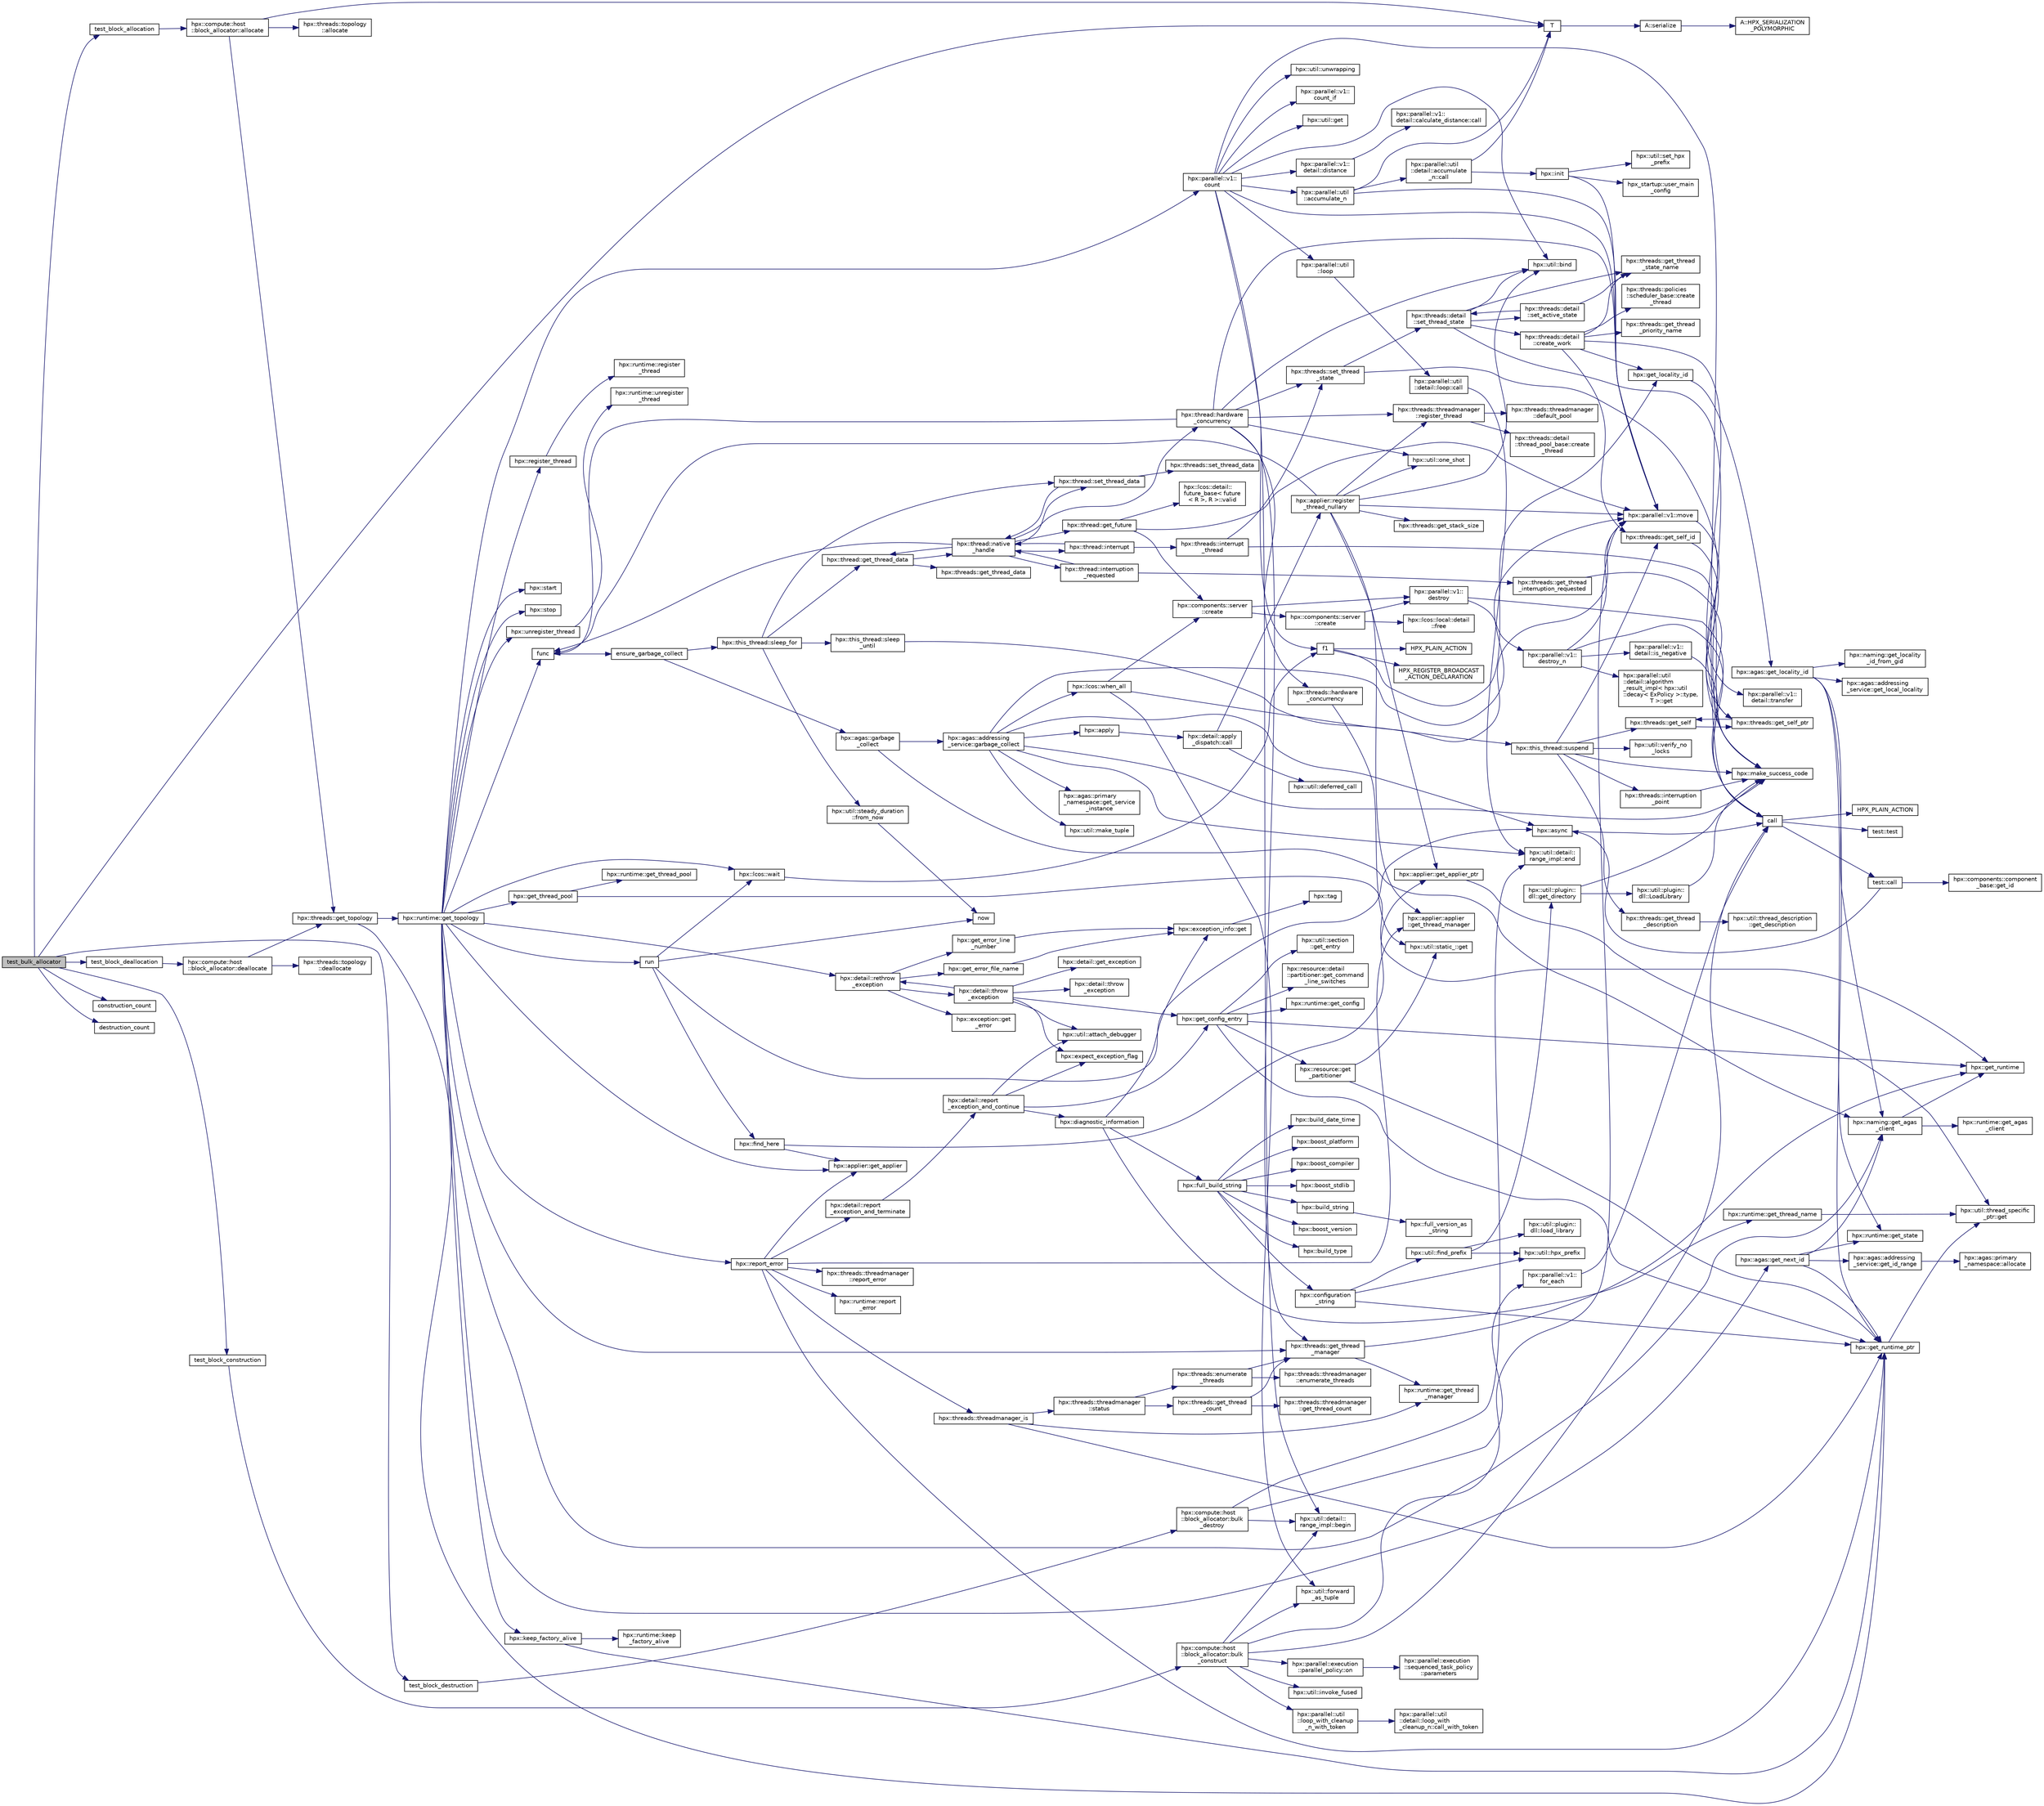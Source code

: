 digraph "test_bulk_allocator"
{
  edge [fontname="Helvetica",fontsize="10",labelfontname="Helvetica",labelfontsize="10"];
  node [fontname="Helvetica",fontsize="10",shape=record];
  rankdir="LR";
  Node396 [label="test_bulk_allocator",height=0.2,width=0.4,color="black", fillcolor="grey75", style="filled", fontcolor="black"];
  Node396 -> Node397 [color="midnightblue",fontsize="10",style="solid",fontname="Helvetica"];
  Node397 [label="T",height=0.2,width=0.4,color="black", fillcolor="white", style="filled",URL="$db/d33/polymorphic__semiintrusive__template_8cpp.html#ad187658f9cb91c1312b39ae7e896f1ea"];
  Node397 -> Node398 [color="midnightblue",fontsize="10",style="solid",fontname="Helvetica"];
  Node398 [label="A::serialize",height=0.2,width=0.4,color="black", fillcolor="white", style="filled",URL="$d7/da0/struct_a.html#a5f5c287cf471e274ed9dda0da1592212"];
  Node398 -> Node399 [color="midnightblue",fontsize="10",style="solid",fontname="Helvetica"];
  Node399 [label="A::HPX_SERIALIZATION\l_POLYMORPHIC",height=0.2,width=0.4,color="black", fillcolor="white", style="filled",URL="$d7/da0/struct_a.html#ada978cc156cebbafddb1f3aa4c01918c"];
  Node396 -> Node400 [color="midnightblue",fontsize="10",style="solid",fontname="Helvetica"];
  Node400 [label="test_block_allocation",height=0.2,width=0.4,color="black", fillcolor="white", style="filled",URL="$dc/d4a/block__allocator_8cpp.html#a7724967e3eafa4b9cfd8f80dad98af00"];
  Node400 -> Node401 [color="midnightblue",fontsize="10",style="solid",fontname="Helvetica"];
  Node401 [label="hpx::compute::host\l::block_allocator::allocate",height=0.2,width=0.4,color="black", fillcolor="white", style="filled",URL="$d2/de8/structhpx_1_1compute_1_1host_1_1block__allocator.html#a4e7e43af2aebdd6b603730bc1e5bdd7c"];
  Node401 -> Node402 [color="midnightblue",fontsize="10",style="solid",fontname="Helvetica"];
  Node402 [label="hpx::threads::get_topology",height=0.2,width=0.4,color="black", fillcolor="white", style="filled",URL="$d7/d28/namespacehpx_1_1threads.html#a2d22148118979eb7cad63c6ae4cab1c7"];
  Node402 -> Node403 [color="midnightblue",fontsize="10",style="solid",fontname="Helvetica"];
  Node403 [label="hpx::get_runtime_ptr",height=0.2,width=0.4,color="black", fillcolor="white", style="filled",URL="$d8/d83/namespacehpx.html#af29daf2bb3e01b4d6495a1742b6cce64"];
  Node403 -> Node404 [color="midnightblue",fontsize="10",style="solid",fontname="Helvetica"];
  Node404 [label="hpx::util::thread_specific\l_ptr::get",height=0.2,width=0.4,color="black", fillcolor="white", style="filled",URL="$d4/d4c/structhpx_1_1util_1_1thread__specific__ptr.html#a3b27d8520710478aa41d1f74206bdba9"];
  Node402 -> Node405 [color="midnightblue",fontsize="10",style="solid",fontname="Helvetica"];
  Node405 [label="hpx::runtime::get_topology",height=0.2,width=0.4,color="black", fillcolor="white", style="filled",URL="$d0/d7b/classhpx_1_1runtime.html#aa55a57060c6d0c1ea5ce4e6ef818526e"];
  Node405 -> Node406 [color="midnightblue",fontsize="10",style="solid",fontname="Helvetica"];
  Node406 [label="run",height=0.2,width=0.4,color="black", fillcolor="white", style="filled",URL="$df/d90/qt_8cpp.html#a7e15a887e130d217ac6841a6b3409c88"];
  Node406 -> Node407 [color="midnightblue",fontsize="10",style="solid",fontname="Helvetica"];
  Node407 [label="hpx::async",height=0.2,width=0.4,color="black", fillcolor="white", style="filled",URL="$d8/d83/namespacehpx.html#acb7d8e37b73b823956ce144f9a57eaa4"];
  Node407 -> Node408 [color="midnightblue",fontsize="10",style="solid",fontname="Helvetica"];
  Node408 [label="call",height=0.2,width=0.4,color="black", fillcolor="white", style="filled",URL="$d2/d67/promise__1620_8cpp.html#a58357f0b82bc761e1d0b9091ed563a70"];
  Node408 -> Node409 [color="midnightblue",fontsize="10",style="solid",fontname="Helvetica"];
  Node409 [label="test::test",height=0.2,width=0.4,color="black", fillcolor="white", style="filled",URL="$d8/d89/structtest.html#ab42d5ece712d716b04cb3f686f297a26"];
  Node408 -> Node410 [color="midnightblue",fontsize="10",style="solid",fontname="Helvetica"];
  Node410 [label="HPX_PLAIN_ACTION",height=0.2,width=0.4,color="black", fillcolor="white", style="filled",URL="$d2/d67/promise__1620_8cpp.html#ab96aab827a4b1fcaf66cfe0ba83fef23"];
  Node408 -> Node411 [color="midnightblue",fontsize="10",style="solid",fontname="Helvetica"];
  Node411 [label="test::call",height=0.2,width=0.4,color="black", fillcolor="white", style="filled",URL="$d8/d89/structtest.html#aeb29e7ed6518b9426ccf1344c52620ae"];
  Node411 -> Node407 [color="midnightblue",fontsize="10",style="solid",fontname="Helvetica"];
  Node411 -> Node412 [color="midnightblue",fontsize="10",style="solid",fontname="Helvetica"];
  Node412 [label="hpx::components::component\l_base::get_id",height=0.2,width=0.4,color="black", fillcolor="white", style="filled",URL="$d2/de6/classhpx_1_1components_1_1component__base.html#a4c8fd93514039bdf01c48d66d82b19cd"];
  Node406 -> Node413 [color="midnightblue",fontsize="10",style="solid",fontname="Helvetica"];
  Node413 [label="hpx::find_here",height=0.2,width=0.4,color="black", fillcolor="white", style="filled",URL="$d8/d83/namespacehpx.html#af07c1b6e26bcdfb1138643a1a2133cf4",tooltip="Return the global id representing this locality. "];
  Node413 -> Node414 [color="midnightblue",fontsize="10",style="solid",fontname="Helvetica"];
  Node414 [label="hpx::applier::get_applier_ptr",height=0.2,width=0.4,color="black", fillcolor="white", style="filled",URL="$d8/dcb/namespacehpx_1_1applier.html#a617483cf2b77ad3a0aa428ade7b35299"];
  Node414 -> Node404 [color="midnightblue",fontsize="10",style="solid",fontname="Helvetica"];
  Node413 -> Node415 [color="midnightblue",fontsize="10",style="solid",fontname="Helvetica"];
  Node415 [label="hpx::applier::get_applier",height=0.2,width=0.4,color="black", fillcolor="white", style="filled",URL="$d8/dcb/namespacehpx_1_1applier.html#aba1147ab54a476403b37f20a39b1e239"];
  Node406 -> Node416 [color="midnightblue",fontsize="10",style="solid",fontname="Helvetica"];
  Node416 [label="now",height=0.2,width=0.4,color="black", fillcolor="white", style="filled",URL="$de/db3/1d__stencil__1__omp_8cpp.html#a89e9667753dccfac455bd37a7a3a7b16"];
  Node406 -> Node417 [color="midnightblue",fontsize="10",style="solid",fontname="Helvetica"];
  Node417 [label="hpx::lcos::wait",height=0.2,width=0.4,color="black", fillcolor="white", style="filled",URL="$d2/dc9/namespacehpx_1_1lcos.html#afff729d1ecad56e04dee234689931b12"];
  Node417 -> Node418 [color="midnightblue",fontsize="10",style="solid",fontname="Helvetica"];
  Node418 [label="f1",height=0.2,width=0.4,color="black", fillcolor="white", style="filled",URL="$d8/d8b/broadcast_8cpp.html#a1751fbd41f2529b84514a9dbd767959a"];
  Node418 -> Node419 [color="midnightblue",fontsize="10",style="solid",fontname="Helvetica"];
  Node419 [label="hpx::get_locality_id",height=0.2,width=0.4,color="black", fillcolor="white", style="filled",URL="$d8/d83/namespacehpx.html#a158d7c54a657bb364c1704033010697b",tooltip="Return the number of the locality this function is being called from. "];
  Node419 -> Node420 [color="midnightblue",fontsize="10",style="solid",fontname="Helvetica"];
  Node420 [label="hpx::agas::get_locality_id",height=0.2,width=0.4,color="black", fillcolor="white", style="filled",URL="$dc/d54/namespacehpx_1_1agas.html#a491cc2ddecdf0f1a9129900caa6a4d3e"];
  Node420 -> Node403 [color="midnightblue",fontsize="10",style="solid",fontname="Helvetica"];
  Node420 -> Node421 [color="midnightblue",fontsize="10",style="solid",fontname="Helvetica"];
  Node421 [label="hpx::runtime::get_state",height=0.2,width=0.4,color="black", fillcolor="white", style="filled",URL="$d0/d7b/classhpx_1_1runtime.html#ab405f80e060dac95d624520f38b0524c"];
  Node420 -> Node422 [color="midnightblue",fontsize="10",style="solid",fontname="Helvetica"];
  Node422 [label="hpx::naming::get_agas\l_client",height=0.2,width=0.4,color="black", fillcolor="white", style="filled",URL="$d4/dc9/namespacehpx_1_1naming.html#a0408fffd5d34b620712a801b0ae3b032"];
  Node422 -> Node423 [color="midnightblue",fontsize="10",style="solid",fontname="Helvetica"];
  Node423 [label="hpx::get_runtime",height=0.2,width=0.4,color="black", fillcolor="white", style="filled",URL="$d8/d83/namespacehpx.html#aef902cc6c7dd3b9fbadf34d1e850a070"];
  Node422 -> Node424 [color="midnightblue",fontsize="10",style="solid",fontname="Helvetica"];
  Node424 [label="hpx::runtime::get_agas\l_client",height=0.2,width=0.4,color="black", fillcolor="white", style="filled",URL="$d0/d7b/classhpx_1_1runtime.html#aeb5dddd30d6b9861669af8ad44d1a96a"];
  Node420 -> Node425 [color="midnightblue",fontsize="10",style="solid",fontname="Helvetica"];
  Node425 [label="hpx::agas::addressing\l_service::get_local_locality",height=0.2,width=0.4,color="black", fillcolor="white", style="filled",URL="$db/d58/structhpx_1_1agas_1_1addressing__service.html#ab52c19a37c2a7a006c6c15f90ad0539c"];
  Node420 -> Node426 [color="midnightblue",fontsize="10",style="solid",fontname="Helvetica"];
  Node426 [label="hpx::naming::get_locality\l_id_from_gid",height=0.2,width=0.4,color="black", fillcolor="white", style="filled",URL="$d4/dc9/namespacehpx_1_1naming.html#a7fd43037784560bd04fda9b49e33529f"];
  Node418 -> Node427 [color="midnightblue",fontsize="10",style="solid",fontname="Helvetica"];
  Node427 [label="HPX_PLAIN_ACTION",height=0.2,width=0.4,color="black", fillcolor="white", style="filled",URL="$d8/d8b/broadcast_8cpp.html#a19685a0394ce6a99351f7a679f6eeefc"];
  Node418 -> Node428 [color="midnightblue",fontsize="10",style="solid",fontname="Helvetica"];
  Node428 [label="HPX_REGISTER_BROADCAST\l_ACTION_DECLARATION",height=0.2,width=0.4,color="black", fillcolor="white", style="filled",URL="$d7/d38/addressing__service_8cpp.html#a573d764d9cb34eec46a4bdffcf07875f"];
  Node405 -> Node429 [color="midnightblue",fontsize="10",style="solid",fontname="Helvetica"];
  Node429 [label="func",height=0.2,width=0.4,color="black", fillcolor="white", style="filled",URL="$d8/dfd/id__type__ref__counting__1032_8cpp.html#ab811b86ea5107ffb3351fcaa29d2c652"];
  Node429 -> Node430 [color="midnightblue",fontsize="10",style="solid",fontname="Helvetica"];
  Node430 [label="ensure_garbage_collect",height=0.2,width=0.4,color="black", fillcolor="white", style="filled",URL="$d8/dfd/id__type__ref__counting__1032_8cpp.html#a5264b94bf7c262ac0e521fb290d476d5"];
  Node430 -> Node431 [color="midnightblue",fontsize="10",style="solid",fontname="Helvetica"];
  Node431 [label="hpx::this_thread::sleep_for",height=0.2,width=0.4,color="black", fillcolor="white", style="filled",URL="$d9/d52/namespacehpx_1_1this__thread.html#afc042a5a5fa52eef2d1d177a343435cf"];
  Node431 -> Node432 [color="midnightblue",fontsize="10",style="solid",fontname="Helvetica"];
  Node432 [label="hpx::this_thread::sleep\l_until",height=0.2,width=0.4,color="black", fillcolor="white", style="filled",URL="$d9/d52/namespacehpx_1_1this__thread.html#ae12a853980115b23ff0ab8ca06622658"];
  Node432 -> Node433 [color="midnightblue",fontsize="10",style="solid",fontname="Helvetica"];
  Node433 [label="hpx::this_thread::suspend",height=0.2,width=0.4,color="black", fillcolor="white", style="filled",URL="$d9/d52/namespacehpx_1_1this__thread.html#aca220026fb3014c0881d129fe31c0073"];
  Node433 -> Node434 [color="midnightblue",fontsize="10",style="solid",fontname="Helvetica"];
  Node434 [label="hpx::threads::get_self",height=0.2,width=0.4,color="black", fillcolor="white", style="filled",URL="$d7/d28/namespacehpx_1_1threads.html#a07daf4d6d29233f20d66d41ab7b5b8e8"];
  Node434 -> Node435 [color="midnightblue",fontsize="10",style="solid",fontname="Helvetica"];
  Node435 [label="hpx::threads::get_self_ptr",height=0.2,width=0.4,color="black", fillcolor="white", style="filled",URL="$d7/d28/namespacehpx_1_1threads.html#a22877ae347ad884cde3a51397dad6c53"];
  Node435 -> Node434 [color="midnightblue",fontsize="10",style="solid",fontname="Helvetica"];
  Node433 -> Node436 [color="midnightblue",fontsize="10",style="solid",fontname="Helvetica"];
  Node436 [label="hpx::threads::get_self_id",height=0.2,width=0.4,color="black", fillcolor="white", style="filled",URL="$d7/d28/namespacehpx_1_1threads.html#afafe0f900b9fac3d4ed3c747625c1cfe"];
  Node436 -> Node435 [color="midnightblue",fontsize="10",style="solid",fontname="Helvetica"];
  Node433 -> Node437 [color="midnightblue",fontsize="10",style="solid",fontname="Helvetica"];
  Node437 [label="hpx::threads::interruption\l_point",height=0.2,width=0.4,color="black", fillcolor="white", style="filled",URL="$d7/d28/namespacehpx_1_1threads.html#ada6ec56a12b050707311d8c628089059"];
  Node437 -> Node438 [color="midnightblue",fontsize="10",style="solid",fontname="Helvetica"];
  Node438 [label="hpx::make_success_code",height=0.2,width=0.4,color="black", fillcolor="white", style="filled",URL="$d8/d83/namespacehpx.html#a0e8512a8f49e2a6c8185061181419d8f",tooltip="Returns error_code(hpx::success, \"success\", mode). "];
  Node433 -> Node439 [color="midnightblue",fontsize="10",style="solid",fontname="Helvetica"];
  Node439 [label="hpx::util::verify_no\l_locks",height=0.2,width=0.4,color="black", fillcolor="white", style="filled",URL="$df/dad/namespacehpx_1_1util.html#ae0e1837ee6f09b79b26c2e788d2e9fc9"];
  Node433 -> Node440 [color="midnightblue",fontsize="10",style="solid",fontname="Helvetica"];
  Node440 [label="hpx::threads::get_thread\l_description",height=0.2,width=0.4,color="black", fillcolor="white", style="filled",URL="$d7/d28/namespacehpx_1_1threads.html#a42fc18a7a680f4e8bc633a4b4c956701"];
  Node440 -> Node441 [color="midnightblue",fontsize="10",style="solid",fontname="Helvetica"];
  Node441 [label="hpx::util::thread_description\l::get_description",height=0.2,width=0.4,color="black", fillcolor="white", style="filled",URL="$df/d9e/structhpx_1_1util_1_1thread__description.html#a8c834e14eca6eb228188022577f9f952"];
  Node433 -> Node438 [color="midnightblue",fontsize="10",style="solid",fontname="Helvetica"];
  Node431 -> Node442 [color="midnightblue",fontsize="10",style="solid",fontname="Helvetica"];
  Node442 [label="hpx::util::steady_duration\l::from_now",height=0.2,width=0.4,color="black", fillcolor="white", style="filled",URL="$d9/d4f/classhpx_1_1util_1_1steady__duration.html#a0132206d767cd0f7395507b40111a153"];
  Node442 -> Node416 [color="midnightblue",fontsize="10",style="solid",fontname="Helvetica"];
  Node431 -> Node443 [color="midnightblue",fontsize="10",style="solid",fontname="Helvetica"];
  Node443 [label="hpx::thread::get_thread_data",height=0.2,width=0.4,color="black", fillcolor="white", style="filled",URL="$de/d9b/classhpx_1_1thread.html#a4535ef82cec3b953d2c941d20e3e3904"];
  Node443 -> Node444 [color="midnightblue",fontsize="10",style="solid",fontname="Helvetica"];
  Node444 [label="hpx::threads::get_thread_data",height=0.2,width=0.4,color="black", fillcolor="white", style="filled",URL="$d7/d28/namespacehpx_1_1threads.html#a8737931ff6303807225f735b2b384ae4"];
  Node443 -> Node445 [color="midnightblue",fontsize="10",style="solid",fontname="Helvetica"];
  Node445 [label="hpx::thread::native\l_handle",height=0.2,width=0.4,color="black", fillcolor="white", style="filled",URL="$de/d9b/classhpx_1_1thread.html#acf48190d264ab64c1c4ec99d0b421b5a"];
  Node445 -> Node446 [color="midnightblue",fontsize="10",style="solid",fontname="Helvetica"];
  Node446 [label="hpx::thread::hardware\l_concurrency",height=0.2,width=0.4,color="black", fillcolor="white", style="filled",URL="$de/d9b/classhpx_1_1thread.html#a8e4fff210e02485ba493bc3a2a956c03"];
  Node446 -> Node447 [color="midnightblue",fontsize="10",style="solid",fontname="Helvetica"];
  Node447 [label="hpx::threads::hardware\l_concurrency",height=0.2,width=0.4,color="black", fillcolor="white", style="filled",URL="$d7/d28/namespacehpx_1_1threads.html#aa8752a235478d2ad7b5ac467b63ab527"];
  Node447 -> Node448 [color="midnightblue",fontsize="10",style="solid",fontname="Helvetica"];
  Node448 [label="hpx::util::static_::get",height=0.2,width=0.4,color="black", fillcolor="white", style="filled",URL="$d3/dbb/structhpx_1_1util_1_1static__.html#a2967c633948a3bf17a3b5405ef5a8318"];
  Node446 -> Node429 [color="midnightblue",fontsize="10",style="solid",fontname="Helvetica"];
  Node446 -> Node449 [color="midnightblue",fontsize="10",style="solid",fontname="Helvetica"];
  Node449 [label="hpx::util::bind",height=0.2,width=0.4,color="black", fillcolor="white", style="filled",URL="$df/dad/namespacehpx_1_1util.html#ad844caedf82a0173d6909d910c3e48c6"];
  Node446 -> Node450 [color="midnightblue",fontsize="10",style="solid",fontname="Helvetica"];
  Node450 [label="hpx::util::one_shot",height=0.2,width=0.4,color="black", fillcolor="white", style="filled",URL="$df/dad/namespacehpx_1_1util.html#a273e61be42a72415291e0ec0a4f28c7a"];
  Node446 -> Node451 [color="midnightblue",fontsize="10",style="solid",fontname="Helvetica"];
  Node451 [label="hpx::parallel::v1::move",height=0.2,width=0.4,color="black", fillcolor="white", style="filled",URL="$db/db9/namespacehpx_1_1parallel_1_1v1.html#aa7c4ede081ce786c9d1eb1adff495cfc"];
  Node451 -> Node452 [color="midnightblue",fontsize="10",style="solid",fontname="Helvetica"];
  Node452 [label="hpx::parallel::v1::\ldetail::transfer",height=0.2,width=0.4,color="black", fillcolor="white", style="filled",URL="$d2/ddd/namespacehpx_1_1parallel_1_1v1_1_1detail.html#ab1b56a05e1885ca7cc7ffa1804dd2f3c"];
  Node446 -> Node453 [color="midnightblue",fontsize="10",style="solid",fontname="Helvetica"];
  Node453 [label="hpx::threads::get_thread\l_manager",height=0.2,width=0.4,color="black", fillcolor="white", style="filled",URL="$d7/d28/namespacehpx_1_1threads.html#a076973c3a53beadde7d967e22c4f6cce"];
  Node453 -> Node423 [color="midnightblue",fontsize="10",style="solid",fontname="Helvetica"];
  Node453 -> Node454 [color="midnightblue",fontsize="10",style="solid",fontname="Helvetica"];
  Node454 [label="hpx::runtime::get_thread\l_manager",height=0.2,width=0.4,color="black", fillcolor="white", style="filled",URL="$d0/d7b/classhpx_1_1runtime.html#a865b12d57fcd44a8d3dda3e35414f563"];
  Node446 -> Node455 [color="midnightblue",fontsize="10",style="solid",fontname="Helvetica"];
  Node455 [label="hpx::threads::threadmanager\l::register_thread",height=0.2,width=0.4,color="black", fillcolor="white", style="filled",URL="$d5/daa/classhpx_1_1threads_1_1threadmanager.html#a7f79c7578e08a60ca45eb276ce8133d8"];
  Node455 -> Node456 [color="midnightblue",fontsize="10",style="solid",fontname="Helvetica"];
  Node456 [label="hpx::threads::threadmanager\l::default_pool",height=0.2,width=0.4,color="black", fillcolor="white", style="filled",URL="$d5/daa/classhpx_1_1threads_1_1threadmanager.html#a851f067d03b5dd1c5e6a9a6a841e05df"];
  Node455 -> Node457 [color="midnightblue",fontsize="10",style="solid",fontname="Helvetica"];
  Node457 [label="hpx::threads::detail\l::thread_pool_base::create\l_thread",height=0.2,width=0.4,color="black", fillcolor="white", style="filled",URL="$de/dae/classhpx_1_1threads_1_1detail_1_1thread__pool__base.html#ad35d3779eef6f4528e62a26d71b34b34"];
  Node446 -> Node458 [color="midnightblue",fontsize="10",style="solid",fontname="Helvetica"];
  Node458 [label="hpx::threads::set_thread\l_state",height=0.2,width=0.4,color="black", fillcolor="white", style="filled",URL="$d7/d28/namespacehpx_1_1threads.html#ac0690ad16ad778bcc79dcd727cc33025",tooltip="Set the thread state of the thread referenced by the thread_id id. "];
  Node458 -> Node438 [color="midnightblue",fontsize="10",style="solid",fontname="Helvetica"];
  Node458 -> Node459 [color="midnightblue",fontsize="10",style="solid",fontname="Helvetica"];
  Node459 [label="hpx::threads::detail\l::set_thread_state",height=0.2,width=0.4,color="black", fillcolor="white", style="filled",URL="$d2/dd1/namespacehpx_1_1threads_1_1detail.html#af85ddc854c4a149bf1738eb1b111b9ab"];
  Node459 -> Node460 [color="midnightblue",fontsize="10",style="solid",fontname="Helvetica"];
  Node460 [label="hpx::threads::get_thread\l_state_name",height=0.2,width=0.4,color="black", fillcolor="white", style="filled",URL="$d7/d28/namespacehpx_1_1threads.html#a26f91ea8d2195f165c033241c5cd11db"];
  Node459 -> Node438 [color="midnightblue",fontsize="10",style="solid",fontname="Helvetica"];
  Node459 -> Node449 [color="midnightblue",fontsize="10",style="solid",fontname="Helvetica"];
  Node459 -> Node461 [color="midnightblue",fontsize="10",style="solid",fontname="Helvetica"];
  Node461 [label="hpx::threads::detail\l::set_active_state",height=0.2,width=0.4,color="black", fillcolor="white", style="filled",URL="$d2/dd1/namespacehpx_1_1threads_1_1detail.html#a45884a5bf04ad66a4f259231a3947e76"];
  Node461 -> Node460 [color="midnightblue",fontsize="10",style="solid",fontname="Helvetica"];
  Node461 -> Node459 [color="midnightblue",fontsize="10",style="solid",fontname="Helvetica"];
  Node459 -> Node462 [color="midnightblue",fontsize="10",style="solid",fontname="Helvetica"];
  Node462 [label="hpx::threads::detail\l::create_work",height=0.2,width=0.4,color="black", fillcolor="white", style="filled",URL="$d2/dd1/namespacehpx_1_1threads_1_1detail.html#ae22384a3c1b1a1940032fad068fb54b1"];
  Node462 -> Node460 [color="midnightblue",fontsize="10",style="solid",fontname="Helvetica"];
  Node462 -> Node463 [color="midnightblue",fontsize="10",style="solid",fontname="Helvetica"];
  Node463 [label="hpx::threads::get_thread\l_priority_name",height=0.2,width=0.4,color="black", fillcolor="white", style="filled",URL="$d7/d28/namespacehpx_1_1threads.html#a9c6b2fec0c1cf5b06ff83ce756ca6d42"];
  Node462 -> Node435 [color="midnightblue",fontsize="10",style="solid",fontname="Helvetica"];
  Node462 -> Node436 [color="midnightblue",fontsize="10",style="solid",fontname="Helvetica"];
  Node462 -> Node419 [color="midnightblue",fontsize="10",style="solid",fontname="Helvetica"];
  Node462 -> Node464 [color="midnightblue",fontsize="10",style="solid",fontname="Helvetica"];
  Node464 [label="hpx::threads::policies\l::scheduler_base::create\l_thread",height=0.2,width=0.4,color="black", fillcolor="white", style="filled",URL="$dd/d7e/structhpx_1_1threads_1_1policies_1_1scheduler__base.html#ad3b05cd7f363cc8e8410ce368c3794e0"];
  Node445 -> Node465 [color="midnightblue",fontsize="10",style="solid",fontname="Helvetica"];
  Node465 [label="hpx::thread::interrupt",height=0.2,width=0.4,color="black", fillcolor="white", style="filled",URL="$de/d9b/classhpx_1_1thread.html#ac34d0d033aa743c476a79dbc2e1a8a39"];
  Node465 -> Node466 [color="midnightblue",fontsize="10",style="solid",fontname="Helvetica"];
  Node466 [label="hpx::threads::interrupt\l_thread",height=0.2,width=0.4,color="black", fillcolor="white", style="filled",URL="$d7/d28/namespacehpx_1_1threads.html#a6bdda1a2aab61b9b13d274b5155d7e73"];
  Node466 -> Node438 [color="midnightblue",fontsize="10",style="solid",fontname="Helvetica"];
  Node466 -> Node458 [color="midnightblue",fontsize="10",style="solid",fontname="Helvetica"];
  Node465 -> Node445 [color="midnightblue",fontsize="10",style="solid",fontname="Helvetica"];
  Node445 -> Node467 [color="midnightblue",fontsize="10",style="solid",fontname="Helvetica"];
  Node467 [label="hpx::thread::interruption\l_requested",height=0.2,width=0.4,color="black", fillcolor="white", style="filled",URL="$de/d9b/classhpx_1_1thread.html#a33276bb4c20bbb0b1978944e18ef71b8"];
  Node467 -> Node468 [color="midnightblue",fontsize="10",style="solid",fontname="Helvetica"];
  Node468 [label="hpx::threads::get_thread\l_interruption_requested",height=0.2,width=0.4,color="black", fillcolor="white", style="filled",URL="$d7/d28/namespacehpx_1_1threads.html#ae64a7fdb8b5c8bac7be0c8282672a03b"];
  Node468 -> Node438 [color="midnightblue",fontsize="10",style="solid",fontname="Helvetica"];
  Node467 -> Node445 [color="midnightblue",fontsize="10",style="solid",fontname="Helvetica"];
  Node445 -> Node469 [color="midnightblue",fontsize="10",style="solid",fontname="Helvetica"];
  Node469 [label="hpx::thread::get_future",height=0.2,width=0.4,color="black", fillcolor="white", style="filled",URL="$de/d9b/classhpx_1_1thread.html#a87fdb0d8da826366fc190ed224900a64"];
  Node469 -> Node470 [color="midnightblue",fontsize="10",style="solid",fontname="Helvetica"];
  Node470 [label="hpx::lcos::detail::\lfuture_base\< future\l\< R \>, R \>::valid",height=0.2,width=0.4,color="black", fillcolor="white", style="filled",URL="$d5/dd7/classhpx_1_1lcos_1_1detail_1_1future__base.html#aaf7beb7374815614363033bd96573e75"];
  Node469 -> Node471 [color="midnightblue",fontsize="10",style="solid",fontname="Helvetica"];
  Node471 [label="hpx::components::server\l::create",height=0.2,width=0.4,color="black", fillcolor="white", style="filled",URL="$d2/da2/namespacehpx_1_1components_1_1server.html#ac776c89f3d68ceb910e8cee9fa937ab4",tooltip="Create arrays of components using their default constructor. "];
  Node471 -> Node472 [color="midnightblue",fontsize="10",style="solid",fontname="Helvetica"];
  Node472 [label="hpx::components::server\l::create",height=0.2,width=0.4,color="black", fillcolor="white", style="filled",URL="$d2/da2/namespacehpx_1_1components_1_1server.html#a77d26de181c97b444565e230577981bd"];
  Node472 -> Node473 [color="midnightblue",fontsize="10",style="solid",fontname="Helvetica"];
  Node473 [label="hpx::lcos::local::detail\l::free",height=0.2,width=0.4,color="black", fillcolor="white", style="filled",URL="$d4/dcb/namespacehpx_1_1lcos_1_1local_1_1detail.html#a55a940f019734e9bb045dc123cd80e48"];
  Node472 -> Node474 [color="midnightblue",fontsize="10",style="solid",fontname="Helvetica"];
  Node474 [label="hpx::parallel::v1::\ldestroy",height=0.2,width=0.4,color="black", fillcolor="white", style="filled",URL="$db/db9/namespacehpx_1_1parallel_1_1v1.html#acf303558375048e8a7cc9a2c2e09477f"];
  Node474 -> Node408 [color="midnightblue",fontsize="10",style="solid",fontname="Helvetica"];
  Node474 -> Node475 [color="midnightblue",fontsize="10",style="solid",fontname="Helvetica"];
  Node475 [label="hpx::parallel::v1::\ldestroy_n",height=0.2,width=0.4,color="black", fillcolor="white", style="filled",URL="$db/db9/namespacehpx_1_1parallel_1_1v1.html#a71d0691132a300690163f5636bcd5bd3"];
  Node475 -> Node476 [color="midnightblue",fontsize="10",style="solid",fontname="Helvetica"];
  Node476 [label="hpx::parallel::v1::\ldetail::is_negative",height=0.2,width=0.4,color="black", fillcolor="white", style="filled",URL="$d2/ddd/namespacehpx_1_1parallel_1_1v1_1_1detail.html#adf2e40fc4b20ad0fd442ee3118a4d527"];
  Node476 -> Node408 [color="midnightblue",fontsize="10",style="solid",fontname="Helvetica"];
  Node475 -> Node477 [color="midnightblue",fontsize="10",style="solid",fontname="Helvetica"];
  Node477 [label="hpx::parallel::util\l::detail::algorithm\l_result_impl\< hpx::util\l::decay\< ExPolicy \>::type,\l T \>::get",height=0.2,width=0.4,color="black", fillcolor="white", style="filled",URL="$d2/d42/structhpx_1_1parallel_1_1util_1_1detail_1_1algorithm__result__impl.html#ab5b051e8ec74eff5e0e62fd63f5d377e"];
  Node475 -> Node451 [color="midnightblue",fontsize="10",style="solid",fontname="Helvetica"];
  Node475 -> Node408 [color="midnightblue",fontsize="10",style="solid",fontname="Helvetica"];
  Node471 -> Node474 [color="midnightblue",fontsize="10",style="solid",fontname="Helvetica"];
  Node469 -> Node451 [color="midnightblue",fontsize="10",style="solid",fontname="Helvetica"];
  Node445 -> Node443 [color="midnightblue",fontsize="10",style="solid",fontname="Helvetica"];
  Node445 -> Node478 [color="midnightblue",fontsize="10",style="solid",fontname="Helvetica"];
  Node478 [label="hpx::thread::set_thread_data",height=0.2,width=0.4,color="black", fillcolor="white", style="filled",URL="$de/d9b/classhpx_1_1thread.html#a7317a3cf5251f3b33c990449570d4cea"];
  Node478 -> Node479 [color="midnightblue",fontsize="10",style="solid",fontname="Helvetica"];
  Node479 [label="hpx::threads::set_thread_data",height=0.2,width=0.4,color="black", fillcolor="white", style="filled",URL="$d7/d28/namespacehpx_1_1threads.html#a00a625acc149fce3ae38e4340454acf7"];
  Node478 -> Node445 [color="midnightblue",fontsize="10",style="solid",fontname="Helvetica"];
  Node445 -> Node429 [color="midnightblue",fontsize="10",style="solid",fontname="Helvetica"];
  Node431 -> Node478 [color="midnightblue",fontsize="10",style="solid",fontname="Helvetica"];
  Node430 -> Node480 [color="midnightblue",fontsize="10",style="solid",fontname="Helvetica"];
  Node480 [label="hpx::agas::garbage\l_collect",height=0.2,width=0.4,color="black", fillcolor="white", style="filled",URL="$dc/d54/namespacehpx_1_1agas.html#a951337adc4f9bd6df00a50737468e911"];
  Node480 -> Node422 [color="midnightblue",fontsize="10",style="solid",fontname="Helvetica"];
  Node480 -> Node481 [color="midnightblue",fontsize="10",style="solid",fontname="Helvetica"];
  Node481 [label="hpx::agas::addressing\l_service::garbage_collect",height=0.2,width=0.4,color="black", fillcolor="white", style="filled",URL="$db/d58/structhpx_1_1agas_1_1addressing__service.html#a87dcae0eacf6e62d5103ebf516d86f63"];
  Node481 -> Node438 [color="midnightblue",fontsize="10",style="solid",fontname="Helvetica"];
  Node481 -> Node482 [color="midnightblue",fontsize="10",style="solid",fontname="Helvetica"];
  Node482 [label="hpx::agas::primary\l_namespace::get_service\l_instance",height=0.2,width=0.4,color="black", fillcolor="white", style="filled",URL="$d1/d43/structhpx_1_1agas_1_1primary__namespace.html#a7630ff0f30ff8c23b13b4672c5350e2e"];
  Node481 -> Node483 [color="midnightblue",fontsize="10",style="solid",fontname="Helvetica"];
  Node483 [label="hpx::util::make_tuple",height=0.2,width=0.4,color="black", fillcolor="white", style="filled",URL="$df/dad/namespacehpx_1_1util.html#a06fa74211a987d208e013f400a9f5328"];
  Node481 -> Node484 [color="midnightblue",fontsize="10",style="solid",fontname="Helvetica"];
  Node484 [label="hpx::util::detail::\lrange_impl::end",height=0.2,width=0.4,color="black", fillcolor="white", style="filled",URL="$d4/d4a/namespacehpx_1_1util_1_1detail_1_1range__impl.html#afb2ea48b0902f52ee4d8b764807b4316"];
  Node481 -> Node485 [color="midnightblue",fontsize="10",style="solid",fontname="Helvetica"];
  Node485 [label="hpx::apply",height=0.2,width=0.4,color="black", fillcolor="white", style="filled",URL="$d8/d83/namespacehpx.html#aa87762f0db0731d385f3fdfdb25d59fc"];
  Node485 -> Node486 [color="midnightblue",fontsize="10",style="solid",fontname="Helvetica"];
  Node486 [label="hpx::detail::apply\l_dispatch::call",height=0.2,width=0.4,color="black", fillcolor="white", style="filled",URL="$db/de8/structhpx_1_1detail_1_1apply__dispatch.html#a0755fab16d281e74bcff0f8045be9459"];
  Node486 -> Node487 [color="midnightblue",fontsize="10",style="solid",fontname="Helvetica"];
  Node487 [label="hpx::applier::register\l_thread_nullary",height=0.2,width=0.4,color="black", fillcolor="white", style="filled",URL="$d8/dcb/namespacehpx_1_1applier.html#a401cd1145927e58d74d1eb52aaccd936"];
  Node487 -> Node414 [color="midnightblue",fontsize="10",style="solid",fontname="Helvetica"];
  Node487 -> Node429 [color="midnightblue",fontsize="10",style="solid",fontname="Helvetica"];
  Node487 -> Node449 [color="midnightblue",fontsize="10",style="solid",fontname="Helvetica"];
  Node487 -> Node450 [color="midnightblue",fontsize="10",style="solid",fontname="Helvetica"];
  Node487 -> Node451 [color="midnightblue",fontsize="10",style="solid",fontname="Helvetica"];
  Node487 -> Node488 [color="midnightblue",fontsize="10",style="solid",fontname="Helvetica"];
  Node488 [label="hpx::threads::get_stack_size",height=0.2,width=0.4,color="black", fillcolor="white", style="filled",URL="$d7/d28/namespacehpx_1_1threads.html#af597241b3c2785150be206737ca04aa6",tooltip="The get_stack_size function is part of the thread related API. It. "];
  Node487 -> Node489 [color="midnightblue",fontsize="10",style="solid",fontname="Helvetica"];
  Node489 [label="hpx::applier::applier\l::get_thread_manager",height=0.2,width=0.4,color="black", fillcolor="white", style="filled",URL="$da/dcb/classhpx_1_1applier_1_1applier.html#acc36d583973701e573be39da97bba866",tooltip="Access the thread-manager instance associated with this applier. "];
  Node487 -> Node455 [color="midnightblue",fontsize="10",style="solid",fontname="Helvetica"];
  Node486 -> Node490 [color="midnightblue",fontsize="10",style="solid",fontname="Helvetica"];
  Node490 [label="hpx::util::deferred_call",height=0.2,width=0.4,color="black", fillcolor="white", style="filled",URL="$df/dad/namespacehpx_1_1util.html#acdded623c658a7a3436f7e76bc9d881c"];
  Node481 -> Node451 [color="midnightblue",fontsize="10",style="solid",fontname="Helvetica"];
  Node481 -> Node407 [color="midnightblue",fontsize="10",style="solid",fontname="Helvetica"];
  Node481 -> Node491 [color="midnightblue",fontsize="10",style="solid",fontname="Helvetica"];
  Node491 [label="hpx::lcos::when_all",height=0.2,width=0.4,color="black", fillcolor="white", style="filled",URL="$d2/dc9/namespacehpx_1_1lcos.html#a1a6fb024d8690923fb185d5aee204d54"];
  Node491 -> Node492 [color="midnightblue",fontsize="10",style="solid",fontname="Helvetica"];
  Node492 [label="hpx::util::forward\l_as_tuple",height=0.2,width=0.4,color="black", fillcolor="white", style="filled",URL="$df/dad/namespacehpx_1_1util.html#ab7c31e3f24c3302a4f67b6735a6fa597"];
  Node491 -> Node451 [color="midnightblue",fontsize="10",style="solid",fontname="Helvetica"];
  Node491 -> Node471 [color="midnightblue",fontsize="10",style="solid",fontname="Helvetica"];
  Node405 -> Node493 [color="midnightblue",fontsize="10",style="solid",fontname="Helvetica"];
  Node493 [label="hpx::detail::rethrow\l_exception",height=0.2,width=0.4,color="black", fillcolor="white", style="filled",URL="$d5/dbe/namespacehpx_1_1detail.html#aee8c9834a58f5c303ab3458b3b47d557"];
  Node493 -> Node494 [color="midnightblue",fontsize="10",style="solid",fontname="Helvetica"];
  Node494 [label="hpx::detail::throw\l_exception",height=0.2,width=0.4,color="black", fillcolor="white", style="filled",URL="$d5/dbe/namespacehpx_1_1detail.html#a6366f24c7da7fddd56679cb4f108689d"];
  Node494 -> Node495 [color="midnightblue",fontsize="10",style="solid",fontname="Helvetica"];
  Node495 [label="hpx::expect_exception_flag",height=0.2,width=0.4,color="black", fillcolor="white", style="filled",URL="$d8/d83/namespacehpx.html#ab67c753a0a830fd90332e88a18377f90"];
  Node494 -> Node496 [color="midnightblue",fontsize="10",style="solid",fontname="Helvetica"];
  Node496 [label="hpx::get_config_entry",height=0.2,width=0.4,color="black", fillcolor="white", style="filled",URL="$d8/d83/namespacehpx.html#a097240e6744bc8905f708932da401835",tooltip="Retrieve the string value of a configuration entry given by key. "];
  Node496 -> Node403 [color="midnightblue",fontsize="10",style="solid",fontname="Helvetica"];
  Node496 -> Node423 [color="midnightblue",fontsize="10",style="solid",fontname="Helvetica"];
  Node496 -> Node497 [color="midnightblue",fontsize="10",style="solid",fontname="Helvetica"];
  Node497 [label="hpx::runtime::get_config",height=0.2,width=0.4,color="black", fillcolor="white", style="filled",URL="$d0/d7b/classhpx_1_1runtime.html#a0bfe0241e54b1fe1dd4ec181d944de43",tooltip="access configuration information "];
  Node496 -> Node498 [color="midnightblue",fontsize="10",style="solid",fontname="Helvetica"];
  Node498 [label="hpx::util::section\l::get_entry",height=0.2,width=0.4,color="black", fillcolor="white", style="filled",URL="$dd/de4/classhpx_1_1util_1_1section.html#a02ac2ca2a4490347405dec03df46af88"];
  Node496 -> Node499 [color="midnightblue",fontsize="10",style="solid",fontname="Helvetica"];
  Node499 [label="hpx::resource::get\l_partitioner",height=0.2,width=0.4,color="black", fillcolor="white", style="filled",URL="$dd/da5/namespacehpx_1_1resource.html#af91354c369d9a22a00581d6b6da7d0ee"];
  Node499 -> Node448 [color="midnightblue",fontsize="10",style="solid",fontname="Helvetica"];
  Node499 -> Node403 [color="midnightblue",fontsize="10",style="solid",fontname="Helvetica"];
  Node496 -> Node500 [color="midnightblue",fontsize="10",style="solid",fontname="Helvetica"];
  Node500 [label="hpx::resource::detail\l::partitioner::get_command\l_line_switches",height=0.2,width=0.4,color="black", fillcolor="white", style="filled",URL="$d0/dab/classhpx_1_1resource_1_1detail_1_1partitioner.html#a16fe01dd59b2c89bd556788b5713522e"];
  Node494 -> Node501 [color="midnightblue",fontsize="10",style="solid",fontname="Helvetica"];
  Node501 [label="hpx::util::attach_debugger",height=0.2,width=0.4,color="black", fillcolor="white", style="filled",URL="$df/dad/namespacehpx_1_1util.html#a4d53a5f5c04d022a87d71b19af5d14f3"];
  Node494 -> Node493 [color="midnightblue",fontsize="10",style="solid",fontname="Helvetica"];
  Node494 -> Node502 [color="midnightblue",fontsize="10",style="solid",fontname="Helvetica"];
  Node502 [label="hpx::detail::get_exception",height=0.2,width=0.4,color="black", fillcolor="white", style="filled",URL="$d5/dbe/namespacehpx_1_1detail.html#aeddff6225bf1465af33dd657d550796b"];
  Node494 -> Node503 [color="midnightblue",fontsize="10",style="solid",fontname="Helvetica"];
  Node503 [label="hpx::detail::throw\l_exception",height=0.2,width=0.4,color="black", fillcolor="white", style="filled",URL="$d5/dbe/namespacehpx_1_1detail.html#a2ae7ed92c53dbd2adaa2ae33d3433370"];
  Node493 -> Node504 [color="midnightblue",fontsize="10",style="solid",fontname="Helvetica"];
  Node504 [label="hpx::exception::get\l_error",height=0.2,width=0.4,color="black", fillcolor="white", style="filled",URL="$de/d25/classhpx_1_1exception.html#a427fc21f422d4a796cf7e8f7b74c1fe1"];
  Node493 -> Node505 [color="midnightblue",fontsize="10",style="solid",fontname="Helvetica"];
  Node505 [label="hpx::get_error_file_name",height=0.2,width=0.4,color="black", fillcolor="white", style="filled",URL="$d8/d83/namespacehpx.html#a0af92c8ff70bbc40c078ef06a2ff4647",tooltip="Return the (source code) file name of the function from which the exception was thrown. "];
  Node505 -> Node506 [color="midnightblue",fontsize="10",style="solid",fontname="Helvetica"];
  Node506 [label="hpx::exception_info::get",height=0.2,width=0.4,color="black", fillcolor="white", style="filled",URL="$d9/dd9/classhpx_1_1exception__info.html#a5185a3dd356feafdff056cc4004d15b4"];
  Node506 -> Node507 [color="midnightblue",fontsize="10",style="solid",fontname="Helvetica"];
  Node507 [label="hpx::tag",height=0.2,width=0.4,color="black", fillcolor="white", style="filled",URL="$d8/d83/namespacehpx.html#ab8a2c6d15512607b77dc35c2cbffbd24"];
  Node493 -> Node508 [color="midnightblue",fontsize="10",style="solid",fontname="Helvetica"];
  Node508 [label="hpx::get_error_line\l_number",height=0.2,width=0.4,color="black", fillcolor="white", style="filled",URL="$d8/d83/namespacehpx.html#ae0112fceccd5a51798ed81d88906468e",tooltip="Return the line number in the (source code) file of the function from which the exception was thrown..."];
  Node508 -> Node506 [color="midnightblue",fontsize="10",style="solid",fontname="Helvetica"];
  Node405 -> Node509 [color="midnightblue",fontsize="10",style="solid",fontname="Helvetica"];
  Node509 [label="hpx::start",height=0.2,width=0.4,color="black", fillcolor="white", style="filled",URL="$d8/d83/namespacehpx.html#a7e832bd3c4af93a4619dbe97a5b1c3d2",tooltip="Main non-blocking entry point for launching the HPX runtime system. "];
  Node405 -> Node417 [color="midnightblue",fontsize="10",style="solid",fontname="Helvetica"];
  Node405 -> Node510 [color="midnightblue",fontsize="10",style="solid",fontname="Helvetica"];
  Node510 [label="hpx::stop",height=0.2,width=0.4,color="black", fillcolor="white", style="filled",URL="$d8/d83/namespacehpx.html#a01a3c286e028da685dd9d616fb7c33c7",tooltip="Stop the runtime system. "];
  Node405 -> Node453 [color="midnightblue",fontsize="10",style="solid",fontname="Helvetica"];
  Node405 -> Node422 [color="midnightblue",fontsize="10",style="solid",fontname="Helvetica"];
  Node405 -> Node415 [color="midnightblue",fontsize="10",style="solid",fontname="Helvetica"];
  Node405 -> Node511 [color="midnightblue",fontsize="10",style="solid",fontname="Helvetica"];
  Node511 [label="hpx::report_error",height=0.2,width=0.4,color="black", fillcolor="white", style="filled",URL="$d8/d83/namespacehpx.html#ad3a47f9cb15f1800be181e4f249a0ede",tooltip="The function report_error reports the given exception to the console. "];
  Node511 -> Node512 [color="midnightblue",fontsize="10",style="solid",fontname="Helvetica"];
  Node512 [label="hpx::threads::threadmanager_is",height=0.2,width=0.4,color="black", fillcolor="white", style="filled",URL="$d7/d28/namespacehpx_1_1threads.html#a79ebd37a6bd090d20a14cc85df4b6f73"];
  Node512 -> Node403 [color="midnightblue",fontsize="10",style="solid",fontname="Helvetica"];
  Node512 -> Node454 [color="midnightblue",fontsize="10",style="solid",fontname="Helvetica"];
  Node512 -> Node513 [color="midnightblue",fontsize="10",style="solid",fontname="Helvetica"];
  Node513 [label="hpx::threads::threadmanager\l::status",height=0.2,width=0.4,color="black", fillcolor="white", style="filled",URL="$d5/daa/classhpx_1_1threads_1_1threadmanager.html#ad356526186c9d3ebfd1677bea135141c",tooltip="Return whether the thread manager is still running This returns the \"minimal state\", i.e. the state of the least advanced thread pool. "];
  Node513 -> Node514 [color="midnightblue",fontsize="10",style="solid",fontname="Helvetica"];
  Node514 [label="hpx::threads::get_thread\l_count",height=0.2,width=0.4,color="black", fillcolor="white", style="filled",URL="$d7/d28/namespacehpx_1_1threads.html#ae2b675b9517381442c7201c041033680"];
  Node514 -> Node453 [color="midnightblue",fontsize="10",style="solid",fontname="Helvetica"];
  Node514 -> Node515 [color="midnightblue",fontsize="10",style="solid",fontname="Helvetica"];
  Node515 [label="hpx::threads::threadmanager\l::get_thread_count",height=0.2,width=0.4,color="black", fillcolor="white", style="filled",URL="$d5/daa/classhpx_1_1threads_1_1threadmanager.html#a99c0004e6ed0e91a033720b7f52ab5b8",tooltip="return the number of HPX-threads with the given state "];
  Node513 -> Node516 [color="midnightblue",fontsize="10",style="solid",fontname="Helvetica"];
  Node516 [label="hpx::threads::enumerate\l_threads",height=0.2,width=0.4,color="black", fillcolor="white", style="filled",URL="$d7/d28/namespacehpx_1_1threads.html#a5dd2cea272f81a19d4f61470851a29cf"];
  Node516 -> Node453 [color="midnightblue",fontsize="10",style="solid",fontname="Helvetica"];
  Node516 -> Node517 [color="midnightblue",fontsize="10",style="solid",fontname="Helvetica"];
  Node517 [label="hpx::threads::threadmanager\l::enumerate_threads",height=0.2,width=0.4,color="black", fillcolor="white", style="filled",URL="$d5/daa/classhpx_1_1threads_1_1threadmanager.html#a8cdd7f11e2411b7943e10fb628aab40a"];
  Node511 -> Node403 [color="midnightblue",fontsize="10",style="solid",fontname="Helvetica"];
  Node511 -> Node518 [color="midnightblue",fontsize="10",style="solid",fontname="Helvetica"];
  Node518 [label="hpx::runtime::report\l_error",height=0.2,width=0.4,color="black", fillcolor="white", style="filled",URL="$d0/d7b/classhpx_1_1runtime.html#a4145758864f4163a0dae50f0943a299a"];
  Node511 -> Node519 [color="midnightblue",fontsize="10",style="solid",fontname="Helvetica"];
  Node519 [label="hpx::detail::report\l_exception_and_terminate",height=0.2,width=0.4,color="black", fillcolor="white", style="filled",URL="$d5/dbe/namespacehpx_1_1detail.html#a9a5760040a99bb3999e3b3ab7568c2bd"];
  Node519 -> Node520 [color="midnightblue",fontsize="10",style="solid",fontname="Helvetica"];
  Node520 [label="hpx::detail::report\l_exception_and_continue",height=0.2,width=0.4,color="black", fillcolor="white", style="filled",URL="$d5/dbe/namespacehpx_1_1detail.html#ab7d43ed0cea021534098b96531ccccd4"];
  Node520 -> Node495 [color="midnightblue",fontsize="10",style="solid",fontname="Helvetica"];
  Node520 -> Node496 [color="midnightblue",fontsize="10",style="solid",fontname="Helvetica"];
  Node520 -> Node501 [color="midnightblue",fontsize="10",style="solid",fontname="Helvetica"];
  Node520 -> Node521 [color="midnightblue",fontsize="10",style="solid",fontname="Helvetica"];
  Node521 [label="hpx::diagnostic_information",height=0.2,width=0.4,color="black", fillcolor="white", style="filled",URL="$d8/d83/namespacehpx.html#af59d165ab289edc23121bae716d73b81",tooltip="Extract the diagnostic information embedded in the given exception and return a string holding a form..."];
  Node521 -> Node506 [color="midnightblue",fontsize="10",style="solid",fontname="Helvetica"];
  Node521 -> Node522 [color="midnightblue",fontsize="10",style="solid",fontname="Helvetica"];
  Node522 [label="hpx::runtime::get_thread_name",height=0.2,width=0.4,color="black", fillcolor="white", style="filled",URL="$d0/d7b/classhpx_1_1runtime.html#adeb6fca03ce5ab9019872891481aa31f",tooltip="Return the name of the calling thread. "];
  Node522 -> Node404 [color="midnightblue",fontsize="10",style="solid",fontname="Helvetica"];
  Node521 -> Node523 [color="midnightblue",fontsize="10",style="solid",fontname="Helvetica"];
  Node523 [label="hpx::full_build_string",height=0.2,width=0.4,color="black", fillcolor="white", style="filled",URL="$d8/d83/namespacehpx.html#a6356ac723faa377908f86f070bd8af50"];
  Node523 -> Node524 [color="midnightblue",fontsize="10",style="solid",fontname="Helvetica"];
  Node524 [label="hpx::configuration\l_string",height=0.2,width=0.4,color="black", fillcolor="white", style="filled",URL="$d8/d83/namespacehpx.html#a314bf4bb346f74f65dbeda6dd5c5c82f"];
  Node524 -> Node403 [color="midnightblue",fontsize="10",style="solid",fontname="Helvetica"];
  Node524 -> Node525 [color="midnightblue",fontsize="10",style="solid",fontname="Helvetica"];
  Node525 [label="hpx::util::hpx_prefix",height=0.2,width=0.4,color="black", fillcolor="white", style="filled",URL="$df/dad/namespacehpx_1_1util.html#aab21c18980f75f3cc7bd7b755bdbdc6b"];
  Node524 -> Node526 [color="midnightblue",fontsize="10",style="solid",fontname="Helvetica"];
  Node526 [label="hpx::util::find_prefix",height=0.2,width=0.4,color="black", fillcolor="white", style="filled",URL="$df/dad/namespacehpx_1_1util.html#a79cab38371db8f11ae36b86fce3cab5c"];
  Node526 -> Node527 [color="midnightblue",fontsize="10",style="solid",fontname="Helvetica"];
  Node527 [label="hpx::util::plugin::\ldll::load_library",height=0.2,width=0.4,color="black", fillcolor="white", style="filled",URL="$d0/dc3/classhpx_1_1util_1_1plugin_1_1dll.html#a38f20564e139edb102c6700703d2fa4f"];
  Node526 -> Node525 [color="midnightblue",fontsize="10",style="solid",fontname="Helvetica"];
  Node526 -> Node528 [color="midnightblue",fontsize="10",style="solid",fontname="Helvetica"];
  Node528 [label="hpx::util::plugin::\ldll::get_directory",height=0.2,width=0.4,color="black", fillcolor="white", style="filled",URL="$d0/dc3/classhpx_1_1util_1_1plugin_1_1dll.html#a4008f67f9ed808f4edd267ba01e3bbd5"];
  Node528 -> Node529 [color="midnightblue",fontsize="10",style="solid",fontname="Helvetica"];
  Node529 [label="hpx::util::plugin::\ldll::LoadLibrary",height=0.2,width=0.4,color="black", fillcolor="white", style="filled",URL="$d0/dc3/classhpx_1_1util_1_1plugin_1_1dll.html#a7f2cf014cade358a70fa428a998c3cd1"];
  Node529 -> Node438 [color="midnightblue",fontsize="10",style="solid",fontname="Helvetica"];
  Node528 -> Node438 [color="midnightblue",fontsize="10",style="solid",fontname="Helvetica"];
  Node523 -> Node530 [color="midnightblue",fontsize="10",style="solid",fontname="Helvetica"];
  Node530 [label="hpx::build_string",height=0.2,width=0.4,color="black", fillcolor="white", style="filled",URL="$d8/d83/namespacehpx.html#adc82209c87d55433ff5604a6fb19ca66"];
  Node530 -> Node531 [color="midnightblue",fontsize="10",style="solid",fontname="Helvetica"];
  Node531 [label="hpx::full_version_as\l_string",height=0.2,width=0.4,color="black", fillcolor="white", style="filled",URL="$d8/d83/namespacehpx.html#a0f891c85c7320001d235de4e5aba5fc3"];
  Node523 -> Node532 [color="midnightblue",fontsize="10",style="solid",fontname="Helvetica"];
  Node532 [label="hpx::boost_version",height=0.2,width=0.4,color="black", fillcolor="white", style="filled",URL="$d8/d83/namespacehpx.html#ab474bf184fe10b2f332fc14bd65c3dae"];
  Node523 -> Node533 [color="midnightblue",fontsize="10",style="solid",fontname="Helvetica"];
  Node533 [label="hpx::build_type",height=0.2,width=0.4,color="black", fillcolor="white", style="filled",URL="$d8/d83/namespacehpx.html#af7c29c62225ed585c36fbc9be38fffc0"];
  Node523 -> Node534 [color="midnightblue",fontsize="10",style="solid",fontname="Helvetica"];
  Node534 [label="hpx::build_date_time",height=0.2,width=0.4,color="black", fillcolor="white", style="filled",URL="$d8/d83/namespacehpx.html#abd3055ab7d4d58175fd6ac1512cdceec"];
  Node523 -> Node535 [color="midnightblue",fontsize="10",style="solid",fontname="Helvetica"];
  Node535 [label="hpx::boost_platform",height=0.2,width=0.4,color="black", fillcolor="white", style="filled",URL="$d8/d83/namespacehpx.html#aa1a48fe103a0bee246d73f3154523a41"];
  Node523 -> Node536 [color="midnightblue",fontsize="10",style="solid",fontname="Helvetica"];
  Node536 [label="hpx::boost_compiler",height=0.2,width=0.4,color="black", fillcolor="white", style="filled",URL="$d8/d83/namespacehpx.html#a110962f40d87fc05942376350a09ce84"];
  Node523 -> Node537 [color="midnightblue",fontsize="10",style="solid",fontname="Helvetica"];
  Node537 [label="hpx::boost_stdlib",height=0.2,width=0.4,color="black", fillcolor="white", style="filled",URL="$d8/d83/namespacehpx.html#ad9c2b7309f491f001945f8633b99a538"];
  Node511 -> Node415 [color="midnightblue",fontsize="10",style="solid",fontname="Helvetica"];
  Node511 -> Node489 [color="midnightblue",fontsize="10",style="solid",fontname="Helvetica"];
  Node511 -> Node538 [color="midnightblue",fontsize="10",style="solid",fontname="Helvetica"];
  Node538 [label="hpx::threads::threadmanager\l::report_error",height=0.2,width=0.4,color="black", fillcolor="white", style="filled",URL="$d5/daa/classhpx_1_1threads_1_1threadmanager.html#a5a58356c968bebc3aafc1276b5ca8ff2",tooltip="API functions forwarding to notification policy. "];
  Node405 -> Node539 [color="midnightblue",fontsize="10",style="solid",fontname="Helvetica"];
  Node539 [label="hpx::agas::get_next_id",height=0.2,width=0.4,color="black", fillcolor="white", style="filled",URL="$dc/d54/namespacehpx_1_1agas.html#a60ba57eced2a11f9dfa8e011cfed1ddb"];
  Node539 -> Node403 [color="midnightblue",fontsize="10",style="solid",fontname="Helvetica"];
  Node539 -> Node421 [color="midnightblue",fontsize="10",style="solid",fontname="Helvetica"];
  Node539 -> Node422 [color="midnightblue",fontsize="10",style="solid",fontname="Helvetica"];
  Node539 -> Node540 [color="midnightblue",fontsize="10",style="solid",fontname="Helvetica"];
  Node540 [label="hpx::agas::addressing\l_service::get_id_range",height=0.2,width=0.4,color="black", fillcolor="white", style="filled",URL="$db/d58/structhpx_1_1agas_1_1addressing__service.html#a27b89e96c9cc33313aefa315411e07c8",tooltip="Get unique range of freely assignable global ids. "];
  Node540 -> Node541 [color="midnightblue",fontsize="10",style="solid",fontname="Helvetica"];
  Node541 [label="hpx::agas::primary\l_namespace::allocate",height=0.2,width=0.4,color="black", fillcolor="white", style="filled",URL="$d1/d43/structhpx_1_1agas_1_1primary__namespace.html#a3e30fba2b5a19bc4f8518d11bf2a351e"];
  Node405 -> Node542 [color="midnightblue",fontsize="10",style="solid",fontname="Helvetica"];
  Node542 [label="hpx::parallel::v1::\lcount",height=0.2,width=0.4,color="black", fillcolor="white", style="filled",URL="$db/db9/namespacehpx_1_1parallel_1_1v1.html#a19d058114a2bd44801aab4176b188e23"];
  Node542 -> Node543 [color="midnightblue",fontsize="10",style="solid",fontname="Helvetica"];
  Node543 [label="hpx::parallel::v1::\lcount_if",height=0.2,width=0.4,color="black", fillcolor="white", style="filled",URL="$db/db9/namespacehpx_1_1parallel_1_1v1.html#ad836ff017ec208c2d6388a9b47b05ce0"];
  Node542 -> Node418 [color="midnightblue",fontsize="10",style="solid",fontname="Helvetica"];
  Node542 -> Node544 [color="midnightblue",fontsize="10",style="solid",fontname="Helvetica"];
  Node544 [label="hpx::parallel::util\l::loop",height=0.2,width=0.4,color="black", fillcolor="white", style="filled",URL="$df/dc6/namespacehpx_1_1parallel_1_1util.html#a3f434e00f42929aac85debb8c5782213"];
  Node544 -> Node545 [color="midnightblue",fontsize="10",style="solid",fontname="Helvetica"];
  Node545 [label="hpx::parallel::util\l::detail::loop::call",height=0.2,width=0.4,color="black", fillcolor="white", style="filled",URL="$da/d06/structhpx_1_1parallel_1_1util_1_1detail_1_1loop.html#a5c5e8dbda782f09cdb7bc2509e3bf09e"];
  Node545 -> Node484 [color="midnightblue",fontsize="10",style="solid",fontname="Helvetica"];
  Node542 -> Node449 [color="midnightblue",fontsize="10",style="solid",fontname="Helvetica"];
  Node542 -> Node451 [color="midnightblue",fontsize="10",style="solid",fontname="Helvetica"];
  Node542 -> Node546 [color="midnightblue",fontsize="10",style="solid",fontname="Helvetica"];
  Node546 [label="hpx::util::get",height=0.2,width=0.4,color="black", fillcolor="white", style="filled",URL="$df/dad/namespacehpx_1_1util.html#a5cbd3c41f03f4d4acaedaa4777e3cc02"];
  Node542 -> Node408 [color="midnightblue",fontsize="10",style="solid",fontname="Helvetica"];
  Node542 -> Node547 [color="midnightblue",fontsize="10",style="solid",fontname="Helvetica"];
  Node547 [label="hpx::parallel::v1::\ldetail::distance",height=0.2,width=0.4,color="black", fillcolor="white", style="filled",URL="$d2/ddd/namespacehpx_1_1parallel_1_1v1_1_1detail.html#a6bea3c6a5f470cad11f27ee6bab4a33f"];
  Node547 -> Node548 [color="midnightblue",fontsize="10",style="solid",fontname="Helvetica"];
  Node548 [label="hpx::parallel::v1::\ldetail::calculate_distance::call",height=0.2,width=0.4,color="black", fillcolor="white", style="filled",URL="$db/dfa/structhpx_1_1parallel_1_1v1_1_1detail_1_1calculate__distance.html#a950a6627830a7d019ac0e734b0a447bf"];
  Node542 -> Node549 [color="midnightblue",fontsize="10",style="solid",fontname="Helvetica"];
  Node549 [label="hpx::util::unwrapping",height=0.2,width=0.4,color="black", fillcolor="white", style="filled",URL="$df/dad/namespacehpx_1_1util.html#a7529d9ac687684c33403cdd1f9cef8e4"];
  Node542 -> Node550 [color="midnightblue",fontsize="10",style="solid",fontname="Helvetica"];
  Node550 [label="hpx::parallel::util\l::accumulate_n",height=0.2,width=0.4,color="black", fillcolor="white", style="filled",URL="$df/dc6/namespacehpx_1_1parallel_1_1util.html#af19f9a2722f97c2247ea5d0dbb5e2d25"];
  Node550 -> Node551 [color="midnightblue",fontsize="10",style="solid",fontname="Helvetica"];
  Node551 [label="hpx::parallel::util\l::detail::accumulate\l_n::call",height=0.2,width=0.4,color="black", fillcolor="white", style="filled",URL="$d8/d3b/structhpx_1_1parallel_1_1util_1_1detail_1_1accumulate__n.html#a765aceb8ab313fc92f7c4aaf70ccca8f"];
  Node551 -> Node552 [color="midnightblue",fontsize="10",style="solid",fontname="Helvetica"];
  Node552 [label="hpx::init",height=0.2,width=0.4,color="black", fillcolor="white", style="filled",URL="$d8/d83/namespacehpx.html#a3c694ea960b47c56b33351ba16e3d76b",tooltip="Main entry point for launching the HPX runtime system. "];
  Node552 -> Node553 [color="midnightblue",fontsize="10",style="solid",fontname="Helvetica"];
  Node553 [label="hpx::util::set_hpx\l_prefix",height=0.2,width=0.4,color="black", fillcolor="white", style="filled",URL="$df/dad/namespacehpx_1_1util.html#ae40a23c1ba0a48d9304dcf717a95793e"];
  Node552 -> Node554 [color="midnightblue",fontsize="10",style="solid",fontname="Helvetica"];
  Node554 [label="hpx_startup::user_main\l_config",height=0.2,width=0.4,color="black", fillcolor="white", style="filled",URL="$d3/dd2/namespacehpx__startup.html#aaac571d88bd3912a4225a23eb3261637"];
  Node552 -> Node451 [color="midnightblue",fontsize="10",style="solid",fontname="Helvetica"];
  Node551 -> Node397 [color="midnightblue",fontsize="10",style="solid",fontname="Helvetica"];
  Node550 -> Node451 [color="midnightblue",fontsize="10",style="solid",fontname="Helvetica"];
  Node550 -> Node397 [color="midnightblue",fontsize="10",style="solid",fontname="Helvetica"];
  Node542 -> Node555 [color="midnightblue",fontsize="10",style="solid",fontname="Helvetica"];
  Node555 [label="hpx::util::detail::\lrange_impl::begin",height=0.2,width=0.4,color="black", fillcolor="white", style="filled",URL="$d4/d4a/namespacehpx_1_1util_1_1detail_1_1range__impl.html#a31e165df2b865cdd961f35ce938db41a"];
  Node405 -> Node556 [color="midnightblue",fontsize="10",style="solid",fontname="Helvetica"];
  Node556 [label="hpx::keep_factory_alive",height=0.2,width=0.4,color="black", fillcolor="white", style="filled",URL="$d8/d83/namespacehpx.html#a70e0fdd6c4daa17767b9d1bf6d25d813"];
  Node556 -> Node403 [color="midnightblue",fontsize="10",style="solid",fontname="Helvetica"];
  Node556 -> Node557 [color="midnightblue",fontsize="10",style="solid",fontname="Helvetica"];
  Node557 [label="hpx::runtime::keep\l_factory_alive",height=0.2,width=0.4,color="black", fillcolor="white", style="filled",URL="$d0/d7b/classhpx_1_1runtime.html#a794bbb2a684418c61eef7a562f04325e"];
  Node405 -> Node558 [color="midnightblue",fontsize="10",style="solid",fontname="Helvetica"];
  Node558 [label="hpx::get_thread_pool",height=0.2,width=0.4,color="black", fillcolor="white", style="filled",URL="$d8/d83/namespacehpx.html#a028d0bc1a7bf003e699001e1321d8d11"];
  Node558 -> Node423 [color="midnightblue",fontsize="10",style="solid",fontname="Helvetica"];
  Node558 -> Node559 [color="midnightblue",fontsize="10",style="solid",fontname="Helvetica"];
  Node559 [label="hpx::runtime::get_thread_pool",height=0.2,width=0.4,color="black", fillcolor="white", style="filled",URL="$d0/d7b/classhpx_1_1runtime.html#abd3bbc942910f9c7800f1ba9ffc4c0c2"];
  Node405 -> Node560 [color="midnightblue",fontsize="10",style="solid",fontname="Helvetica"];
  Node560 [label="hpx::register_thread",height=0.2,width=0.4,color="black", fillcolor="white", style="filled",URL="$d8/d83/namespacehpx.html#a0bdf7871dfff58e68ae5eab9af23f2aa"];
  Node560 -> Node561 [color="midnightblue",fontsize="10",style="solid",fontname="Helvetica"];
  Node561 [label="hpx::runtime::register\l_thread",height=0.2,width=0.4,color="black", fillcolor="white", style="filled",URL="$d0/d7b/classhpx_1_1runtime.html#a7d70f896b57248c228b504e9062f043c",tooltip="Register an external OS-thread with HPX. "];
  Node405 -> Node562 [color="midnightblue",fontsize="10",style="solid",fontname="Helvetica"];
  Node562 [label="hpx::unregister_thread",height=0.2,width=0.4,color="black", fillcolor="white", style="filled",URL="$d8/d83/namespacehpx.html#ae6fab9f567417d9f1fa0772537b5dc2b"];
  Node562 -> Node563 [color="midnightblue",fontsize="10",style="solid",fontname="Helvetica"];
  Node563 [label="hpx::runtime::unregister\l_thread",height=0.2,width=0.4,color="black", fillcolor="white", style="filled",URL="$d0/d7b/classhpx_1_1runtime.html#afa6e1a3ce0a0d8a5d17560e9ae8ae77f",tooltip="Unregister an external OS-thread with HPX. "];
  Node401 -> Node564 [color="midnightblue",fontsize="10",style="solid",fontname="Helvetica"];
  Node564 [label="hpx::threads::topology\l::allocate",height=0.2,width=0.4,color="black", fillcolor="white", style="filled",URL="$d5/daf/structhpx_1_1threads_1_1topology.html#a832f9341e40249b2ace8fab709e6fee9"];
  Node401 -> Node397 [color="midnightblue",fontsize="10",style="solid",fontname="Helvetica"];
  Node396 -> Node565 [color="midnightblue",fontsize="10",style="solid",fontname="Helvetica"];
  Node565 [label="test_block_construction",height=0.2,width=0.4,color="black", fillcolor="white", style="filled",URL="$dc/d4a/block__allocator_8cpp.html#a2925f1fe6a1a36584c3568c90a34f9fb"];
  Node565 -> Node566 [color="midnightblue",fontsize="10",style="solid",fontname="Helvetica"];
  Node566 [label="hpx::compute::host\l::block_allocator::bulk\l_construct",height=0.2,width=0.4,color="black", fillcolor="white", style="filled",URL="$d2/de8/structhpx_1_1compute_1_1host_1_1block__allocator.html#af22eecbbc8ea06ffff3855dbf12fb612"];
  Node566 -> Node567 [color="midnightblue",fontsize="10",style="solid",fontname="Helvetica"];
  Node567 [label="hpx::parallel::execution\l::parallel_policy::on",height=0.2,width=0.4,color="black", fillcolor="white", style="filled",URL="$d9/df4/structhpx_1_1parallel_1_1execution_1_1parallel__policy.html#a60d4707ab6d8c849399c4c461a822ce0"];
  Node567 -> Node568 [color="midnightblue",fontsize="10",style="solid",fontname="Helvetica"];
  Node568 [label="hpx::parallel::execution\l::sequenced_task_policy\l::parameters",height=0.2,width=0.4,color="black", fillcolor="white", style="filled",URL="$d1/da8/structhpx_1_1parallel_1_1execution_1_1sequenced__task__policy.html#a9f94a35b705ff48867e24a1e3f527c08",tooltip="Return the associated executor parameters object. "];
  Node566 -> Node492 [color="midnightblue",fontsize="10",style="solid",fontname="Helvetica"];
  Node566 -> Node408 [color="midnightblue",fontsize="10",style="solid",fontname="Helvetica"];
  Node566 -> Node451 [color="midnightblue",fontsize="10",style="solid",fontname="Helvetica"];
  Node566 -> Node555 [color="midnightblue",fontsize="10",style="solid",fontname="Helvetica"];
  Node566 -> Node569 [color="midnightblue",fontsize="10",style="solid",fontname="Helvetica"];
  Node569 [label="hpx::parallel::util\l::loop_with_cleanup\l_n_with_token",height=0.2,width=0.4,color="black", fillcolor="white", style="filled",URL="$df/dc6/namespacehpx_1_1parallel_1_1util.html#a150a0c4bbb2d498186a6c8ebfa5dd53b"];
  Node569 -> Node570 [color="midnightblue",fontsize="10",style="solid",fontname="Helvetica"];
  Node570 [label="hpx::parallel::util\l::detail::loop_with\l_cleanup_n::call_with_token",height=0.2,width=0.4,color="black", fillcolor="white", style="filled",URL="$d4/d84/structhpx_1_1parallel_1_1util_1_1detail_1_1loop__with__cleanup__n.html#a47665ea16892b4e9ce0506a5c4e4eb86"];
  Node566 -> Node571 [color="midnightblue",fontsize="10",style="solid",fontname="Helvetica"];
  Node571 [label="hpx::util::invoke_fused",height=0.2,width=0.4,color="black", fillcolor="white", style="filled",URL="$df/dad/namespacehpx_1_1util.html#afc2964e0f9c5dab89584f5123f140a0f"];
  Node396 -> Node572 [color="midnightblue",fontsize="10",style="solid",fontname="Helvetica"];
  Node572 [label="test_block_destruction",height=0.2,width=0.4,color="black", fillcolor="white", style="filled",URL="$dc/d4a/block__allocator_8cpp.html#ae70eed055522aa4762137981880d0379"];
  Node572 -> Node573 [color="midnightblue",fontsize="10",style="solid",fontname="Helvetica"];
  Node573 [label="hpx::compute::host\l::block_allocator::bulk\l_destroy",height=0.2,width=0.4,color="black", fillcolor="white", style="filled",URL="$d2/de8/structhpx_1_1compute_1_1host_1_1block__allocator.html#a167448cdd9120613a9713bca5689172f"];
  Node573 -> Node574 [color="midnightblue",fontsize="10",style="solid",fontname="Helvetica"];
  Node574 [label="hpx::parallel::v1::\lfor_each",height=0.2,width=0.4,color="black", fillcolor="white", style="filled",URL="$db/db9/namespacehpx_1_1parallel_1_1v1.html#a7669848e3e4ff6cee42c8f645101970f"];
  Node574 -> Node408 [color="midnightblue",fontsize="10",style="solid",fontname="Helvetica"];
  Node573 -> Node555 [color="midnightblue",fontsize="10",style="solid",fontname="Helvetica"];
  Node573 -> Node484 [color="midnightblue",fontsize="10",style="solid",fontname="Helvetica"];
  Node396 -> Node575 [color="midnightblue",fontsize="10",style="solid",fontname="Helvetica"];
  Node575 [label="test_block_deallocation",height=0.2,width=0.4,color="black", fillcolor="white", style="filled",URL="$dc/d4a/block__allocator_8cpp.html#aa27a8ee0dd50d1f98b2b0d39a3d93618"];
  Node575 -> Node576 [color="midnightblue",fontsize="10",style="solid",fontname="Helvetica"];
  Node576 [label="hpx::compute::host\l::block_allocator::deallocate",height=0.2,width=0.4,color="black", fillcolor="white", style="filled",URL="$d2/de8/structhpx_1_1compute_1_1host_1_1block__allocator.html#a58162ea233b9f35cbb076a0b449e2767"];
  Node576 -> Node402 [color="midnightblue",fontsize="10",style="solid",fontname="Helvetica"];
  Node576 -> Node577 [color="midnightblue",fontsize="10",style="solid",fontname="Helvetica"];
  Node577 [label="hpx::threads::topology\l::deallocate",height=0.2,width=0.4,color="black", fillcolor="white", style="filled",URL="$d5/daf/structhpx_1_1threads_1_1topology.html#a305642afa5d7e3b9b4dbd56b83cdc462",tooltip="Free memory that was previously allocated by allocate. "];
  Node396 -> Node578 [color="midnightblue",fontsize="10",style="solid",fontname="Helvetica"];
  Node578 [label="construction_count",height=0.2,width=0.4,color="black", fillcolor="white", style="filled",URL="$dc/d4a/block__allocator_8cpp.html#a908935e8aeaf0709673d51087672b70d"];
  Node396 -> Node579 [color="midnightblue",fontsize="10",style="solid",fontname="Helvetica"];
  Node579 [label="destruction_count",height=0.2,width=0.4,color="black", fillcolor="white", style="filled",URL="$dc/d4a/block__allocator_8cpp.html#a03e811b6f563c77b1ad6b9b5de51853d"];
}
